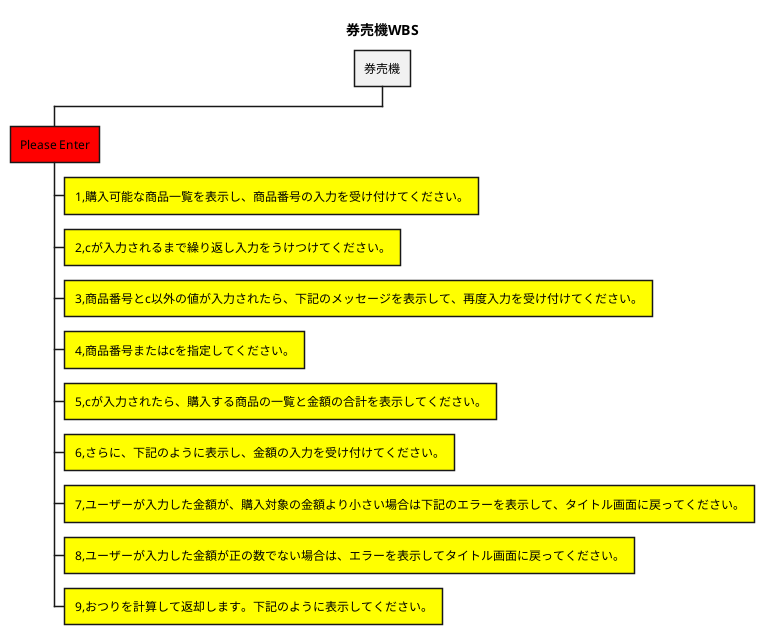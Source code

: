 @startwbs 券売機WBS
title 券売機WBS

+ 券売機
**[#Red]  Please Enter
***[#Yellow] 1,購入可能な商品一覧を表示し、商品番号の入力を受け付けてください。
***[#Yellow] 2,cが入力されるまで繰り返し入力をうけつけてください。
***[#Yellow] 3,商品番号とc以外の値が入力されたら、下記のメッセージを表示して、再度入力を受け付けてください。
***[#Yellow] 4,商品番号またはcを指定してください。
***[#Yellow] 5,cが入力されたら、購入する商品の一覧と金額の合計を表示してください。
***[#Yellow] 6,さらに、下記のように表示し、金額の入力を受け付けてください。
***[#Yellow] 7,ユーザーが入力した金額が、購入対象の金額より小さい場合は下記のエラーを表示して、タイトル画面に戻ってください。
***[#Yellow] 8,ユーザーが入力した金額が正の数でない場合は、エラーを表示してタイトル画面に戻ってください。
***[#Yellow] 9,おつりを計算して返却します。下記のように表示してください。
@endwbs